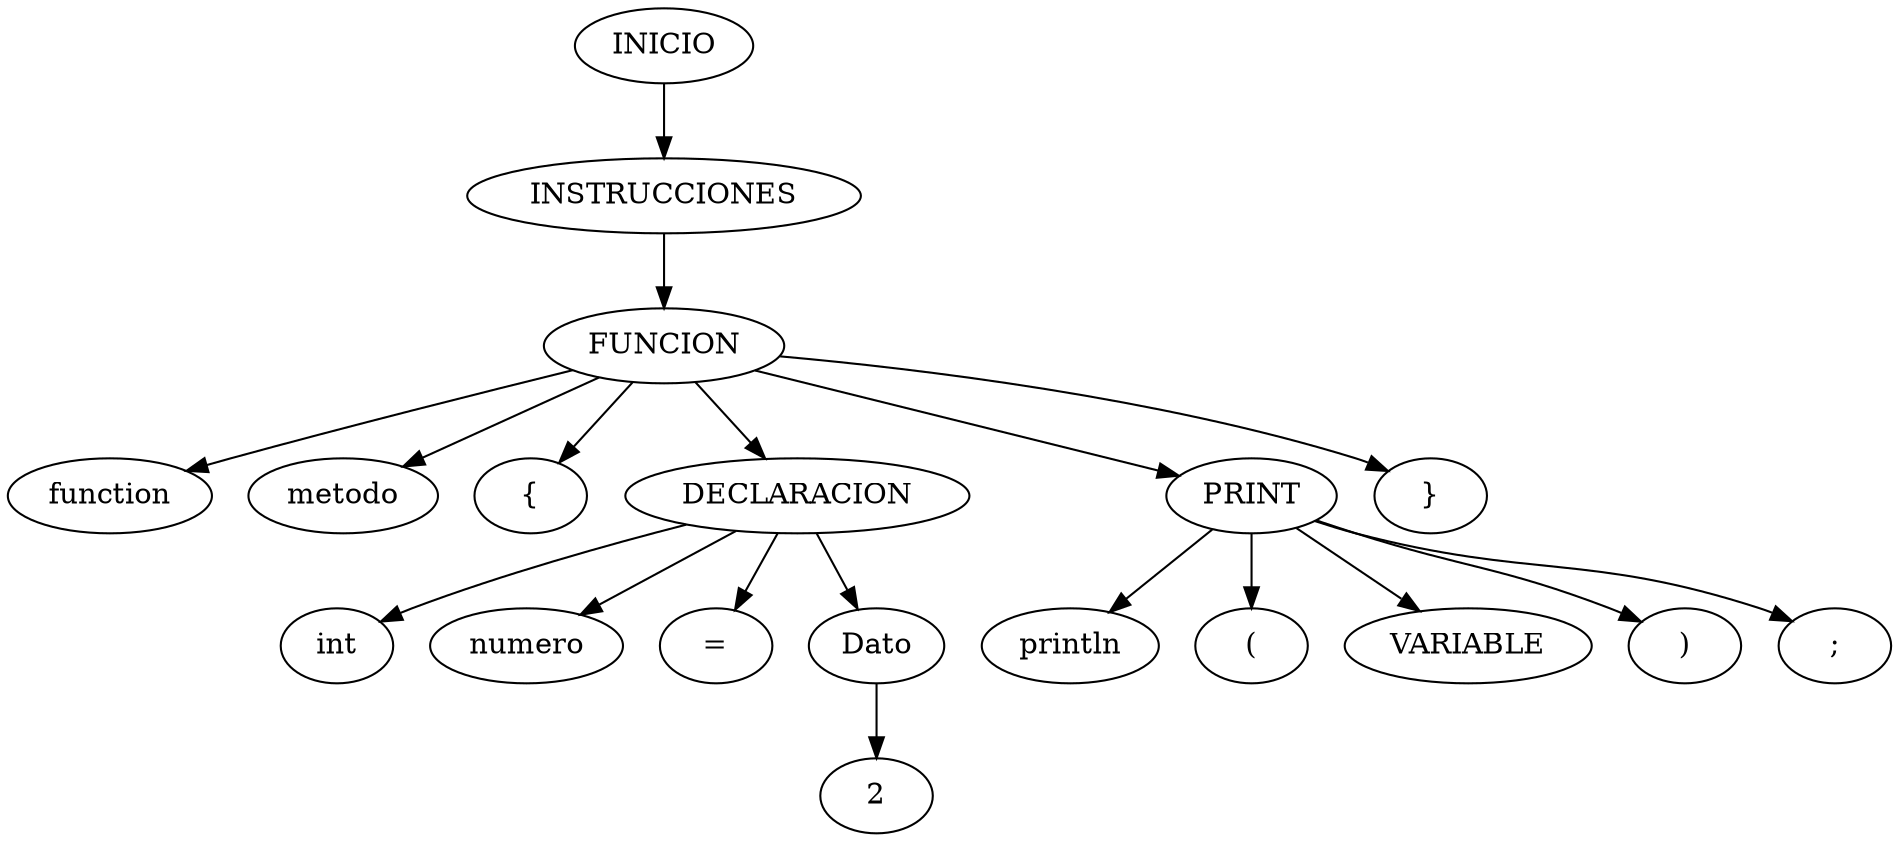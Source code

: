 digraph arbolAST{ 
      n0[label="INICIO"];
      n1[label="INSTRUCCIONES"];
      n0 -> n1;
n2[label="FUNCION"];
      n1 -> n2;
n3[label="function"];
      n2 -> n3;
n4[label="metodo"];
      n2 -> n4;
n5[label="{"];
      n2 -> n5;
n6[label="DECLARACION"];
      n2 -> n6;
n7[label="int"];
      n6 -> n7;
n8[label="numero"];
      n6 -> n8;
n9[label="="];
      n6 -> n9;
n10[label="Dato"];
      n6 -> n10;
n11[label="2"];
      n10 -> n11;
n12[label="PRINT"];
      n2 -> n12;
n13[label="println"];
      n12 -> n13;
n14[label="("];
      n12 -> n14;
n15[label="VARIABLE"];
      n12 -> n15;
n16[label=")"];
      n12 -> n16;
n17[label=";"];
      n12 -> n17;
n18[label="}"];
      n2 -> n18;

    }